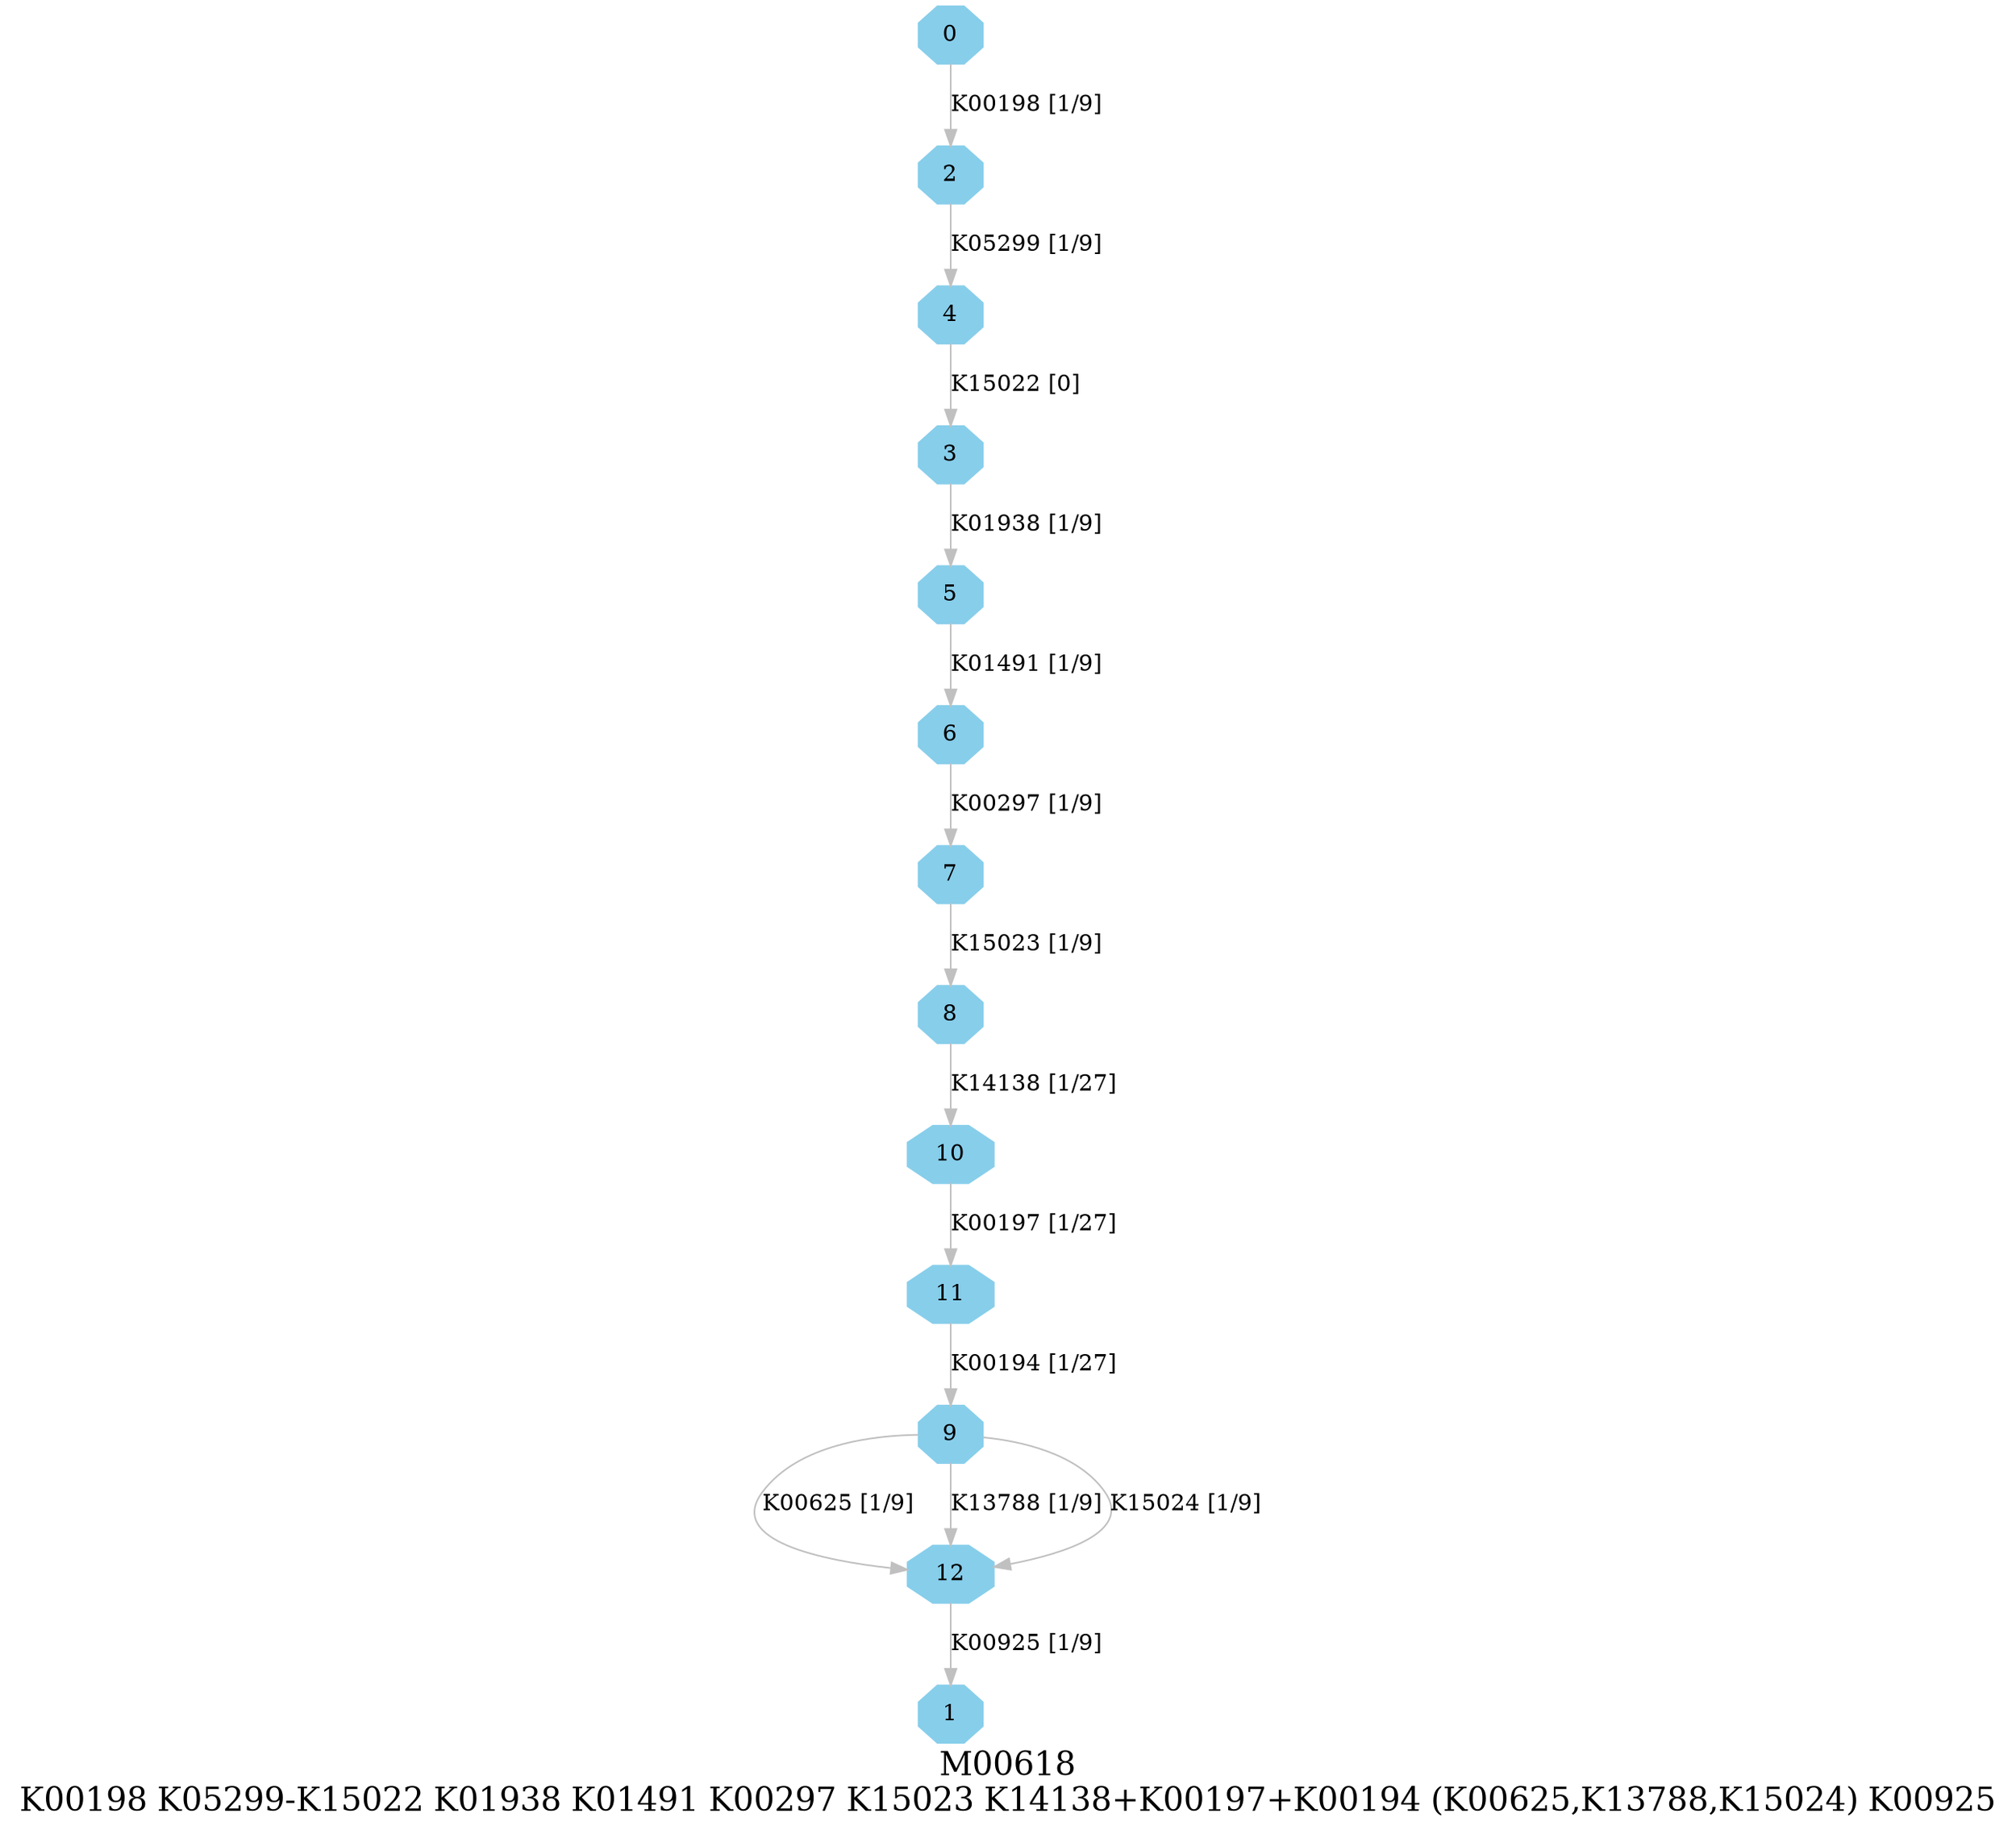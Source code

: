 digraph G {
graph [label="M00618
K00198 K05299-K15022 K01938 K01491 K00297 K15023 K14138+K00197+K00194 (K00625,K13788,K15024) K00925",fontsize=20];
node [shape=box,style=filled];
edge [len=3,color=grey];
{node [width=.3,height=.3,shape=octagon,style=filled,color=skyblue] 0 1 2 3 4 5 6 7 8 9 10 11 12 }
0 -> 2 [label="K00198 [1/9]"];
2 -> 4 [label="K05299 [1/9]"];
3 -> 5 [label="K01938 [1/9]"];
4 -> 3 [label="K15022 [0]"];
5 -> 6 [label="K01491 [1/9]"];
6 -> 7 [label="K00297 [1/9]"];
7 -> 8 [label="K15023 [1/9]"];
8 -> 10 [label="K14138 [1/27]"];
9 -> 12 [label="K00625 [1/9]"];
9 -> 12 [label="K13788 [1/9]"];
9 -> 12 [label="K15024 [1/9]"];
10 -> 11 [label="K00197 [1/27]"];
11 -> 9 [label="K00194 [1/27]"];
12 -> 1 [label="K00925 [1/9]"];
}